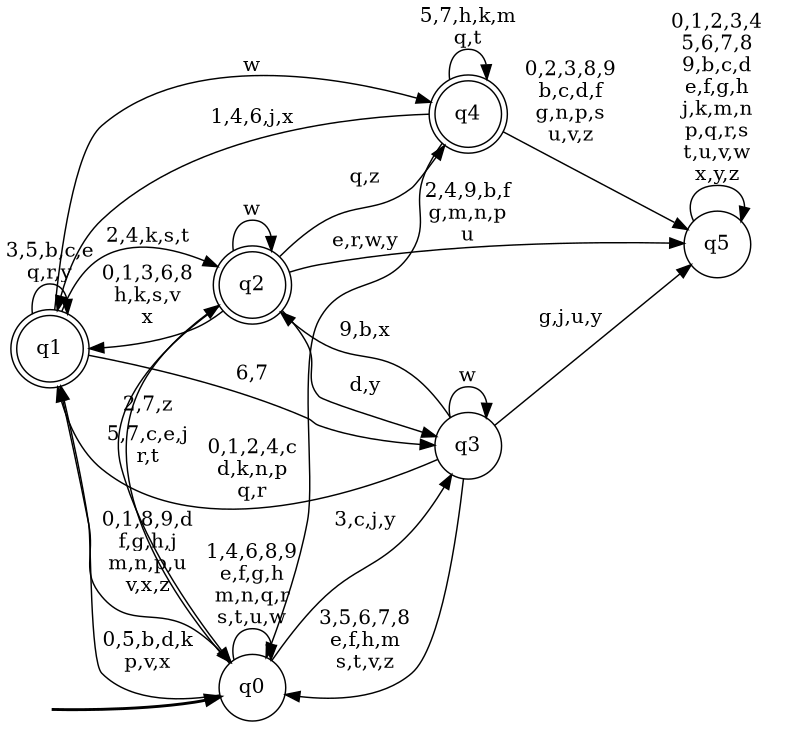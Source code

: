 digraph BlueStar {
__start0 [style = invis, shape = none, label = "", width = 0, height = 0];

rankdir=LR;
size="8,5";

s0 [style="filled", color="black", fillcolor="white" shape="circle", label="q0"];
s1 [style="rounded,filled", color="black", fillcolor="white" shape="doublecircle", label="q1"];
s2 [style="rounded,filled", color="black", fillcolor="white" shape="doublecircle", label="q2"];
s3 [style="filled", color="black", fillcolor="white" shape="circle", label="q3"];
s4 [style="rounded,filled", color="black", fillcolor="white" shape="doublecircle", label="q4"];
s5 [style="filled", color="black", fillcolor="white" shape="circle", label="q5"];
subgraph cluster_main { 
	graph [pad=".75", ranksep="0.15", nodesep="0.15"];
	 style=invis; 
	__start0 -> s0 [penwidth=2];
}
s0 -> s0 [label="1,4,6,8,9\ne,f,g,h\nm,n,q,r\ns,t,u,w"];
s0 -> s1 [label="0,5,b,d,k\np,v,x"];
s0 -> s2 [label="2,7,z"];
s0 -> s3 [label="3,c,j,y"];
s1 -> s0 [label="0,1,8,9,d\nf,g,h,j\nm,n,p,u\nv,x,z"];
s1 -> s1 [label="3,5,b,c,e\nq,r,y"];
s1 -> s2 [label="2,4,k,s,t"];
s1 -> s3 [label="6,7"];
s1 -> s4 [label="w"];
s2 -> s0 [label="5,7,c,e,j\nr,t"];
s2 -> s1 [label="0,1,3,6,8\nh,k,s,v\nx"];
s2 -> s2 [label="w"];
s2 -> s3 [label="d,y"];
s2 -> s4 [label="q,z"];
s2 -> s5 [label="2,4,9,b,f\ng,m,n,p\nu"];
s3 -> s0 [label="3,5,6,7,8\ne,f,h,m\ns,t,v,z"];
s3 -> s1 [label="0,1,2,4,c\nd,k,n,p\nq,r"];
s3 -> s2 [label="9,b,x"];
s3 -> s3 [label="w"];
s3 -> s5 [label="g,j,u,y"];
s4 -> s0 [label="e,r,w,y"];
s4 -> s1 [label="1,4,6,j,x"];
s4 -> s4 [label="5,7,h,k,m\nq,t"];
s4 -> s5 [label="0,2,3,8,9\nb,c,d,f\ng,n,p,s\nu,v,z"];
s5 -> s5 [label="0,1,2,3,4\n5,6,7,8\n9,b,c,d\ne,f,g,h\nj,k,m,n\np,q,r,s\nt,u,v,w\nx,y,z"];

}